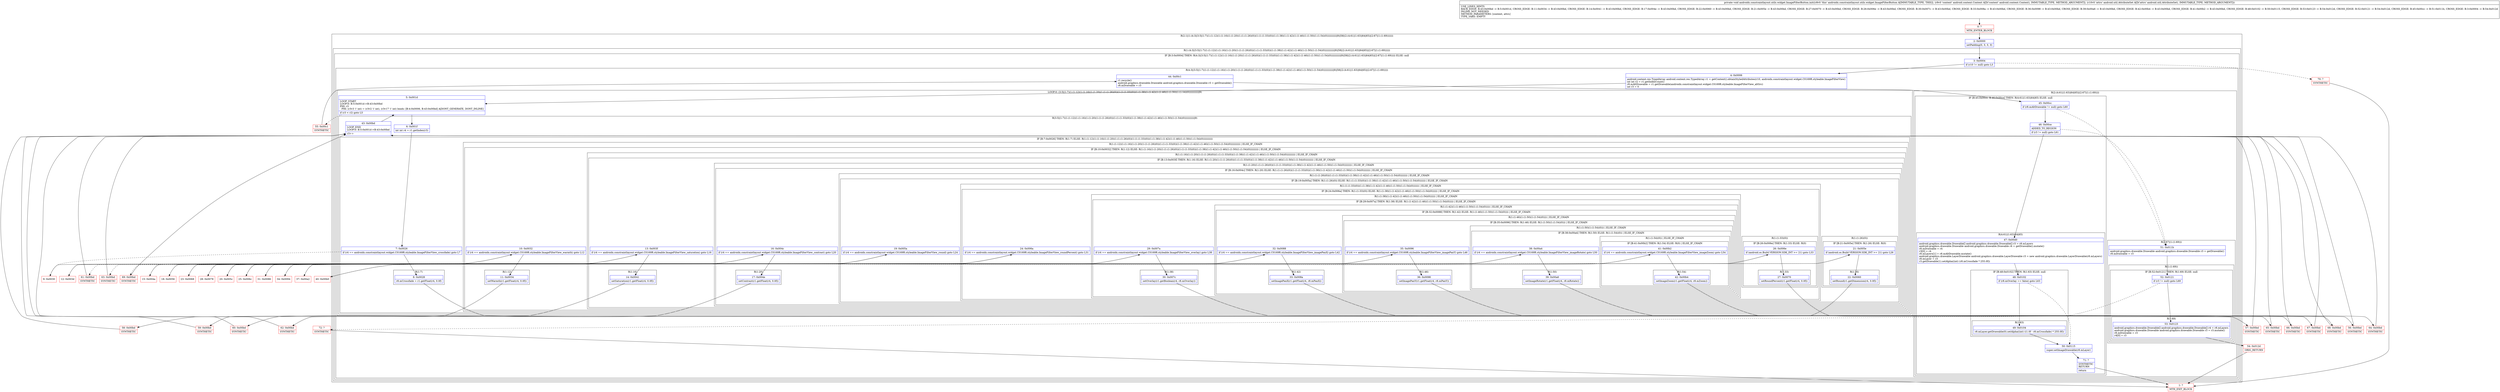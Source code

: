 digraph "CFG forandroidx.constraintlayout.utils.widget.ImageFilterButton.init(Landroid\/content\/Context;Landroid\/util\/AttributeSet;)V" {
subgraph cluster_Region_1644386718 {
label = "R(2:1|(1:(4:3|(3:5|(1:7)(1:(1:12)(1:(1:16)(1:(1:20)(1:(1:(1:26)(0))(1:(1:(1:33)(0))(1:(1:38)(1:(1:42)(1:(1:46)(1:(1:50)(1:(1:54)(0)))))))))))|9)|58|(2:(4:61|(1:63)|64|65)|(2:67|(1:(1:69)))))))";
node [shape=record,color=blue];
Node_2 [shape=record,label="{2\:\ 0x0000|setPadding(0, 0, 0, 0)\l}"];
subgraph cluster_Region_638386329 {
label = "R(1:(4:3|(3:5|(1:7)(1:(1:12)(1:(1:16)(1:(1:20)(1:(1:(1:26)(0))(1:(1:(1:33)(0))(1:(1:38)(1:(1:42)(1:(1:46)(1:(1:50)(1:(1:54)(0)))))))))))|9)|58|(2:(4:61|(1:63)|64|65)|(2:67|(1:(1:69))))))";
node [shape=record,color=blue];
subgraph cluster_IfRegion_1634826176 {
label = "IF [B:3:0x0004] THEN: R(4:3|(3:5|(1:7)(1:(1:12)(1:(1:16)(1:(1:20)(1:(1:(1:26)(0))(1:(1:(1:33)(0))(1:(1:38)(1:(1:42)(1:(1:46)(1:(1:50)(1:(1:54)(0)))))))))))|9)|58|(2:(4:61|(1:63)|64|65)|(2:67|(1:(1:69))))) ELSE: null";
node [shape=record,color=blue];
Node_3 [shape=record,label="{3\:\ 0x0004|if (r10 != null) goto L3\l}"];
subgraph cluster_Region_1378513455 {
label = "R(4:3|(3:5|(1:7)(1:(1:12)(1:(1:16)(1:(1:20)(1:(1:(1:26)(0))(1:(1:(1:33)(0))(1:(1:38)(1:(1:42)(1:(1:46)(1:(1:50)(1:(1:54)(0)))))))))))|9)|58|(2:(4:61|(1:63)|64|65)|(2:67|(1:(1:69)))))";
node [shape=record,color=blue];
Node_4 [shape=record,label="{4\:\ 0x0006|android.content.res.TypedArray android.content.res.TypedArray r1 = getContext().obtainStyledAttributes(r10, androidx.constraintlayout.widget.C0169R.styleable.ImageFilterView)\lint int r2 = r1.getIndexCount()\lr8.mAltDrawable = r1.getDrawable(androidx.constraintlayout.widget.C0169R.styleable.ImageFilterView_altSrc)\lint r3 = 0\l}"];
subgraph cluster_LoopRegion_960628196 {
label = "LOOP:0: (3:5|(1:7)(1:(1:12)(1:(1:16)(1:(1:20)(1:(1:(1:26)(0))(1:(1:(1:33)(0))(1:(1:38)(1:(1:42)(1:(1:46)(1:(1:50)(1:(1:54)(0)))))))))))|9)";
node [shape=record,color=blue];
Node_5 [shape=record,label="{5\:\ 0x001d|LOOP_START\lLOOP:0: B:5:0x001d\-\>B:43:0x00bd\lPHI: r3 \l  PHI: (r3v3 'i' int) = (r3v2 'i' int), (r3v17 'i' int) binds: [B:4:0x0006, B:43:0x00bd] A[DONT_GENERATE, DONT_INLINE]\l|if (r3 \< r2) goto L5\l}"];
subgraph cluster_Region_2059105453 {
label = "R(3:5|(1:7)(1:(1:12)(1:(1:16)(1:(1:20)(1:(1:(1:26)(0))(1:(1:(1:33)(0))(1:(1:38)(1:(1:42)(1:(1:46)(1:(1:50)(1:(1:54)(0)))))))))))|9)";
node [shape=record,color=blue];
Node_6 [shape=record,label="{6\:\ 0x001f|int int r4 = r1.getIndex(r3)\l}"];
subgraph cluster_IfRegion_251923620 {
label = "IF [B:7:0x0026] THEN: R(1:7) ELSE: R(1:(1:12)(1:(1:16)(1:(1:20)(1:(1:(1:26)(0))(1:(1:(1:33)(0))(1:(1:38)(1:(1:42)(1:(1:46)(1:(1:50)(1:(1:54)(0)))))))))))";
node [shape=record,color=blue];
Node_7 [shape=record,label="{7\:\ 0x0026|if (r4 == androidx.constraintlayout.widget.C0169R.styleable.ImageFilterView_crossfade) goto L7\l}"];
subgraph cluster_Region_1702934559 {
label = "R(1:7)";
node [shape=record,color=blue];
Node_8 [shape=record,label="{8\:\ 0x0028|r8.mCrossfade = r1.getFloat(r4, 0.0f)\l}"];
}
subgraph cluster_Region_1086593400 {
label = "R(1:(1:12)(1:(1:16)(1:(1:20)(1:(1:(1:26)(0))(1:(1:(1:33)(0))(1:(1:38)(1:(1:42)(1:(1:46)(1:(1:50)(1:(1:54)(0))))))))))) | ELSE_IF_CHAIN\l";
node [shape=record,color=blue];
subgraph cluster_IfRegion_2037591285 {
label = "IF [B:10:0x0032] THEN: R(1:12) ELSE: R(1:(1:16)(1:(1:20)(1:(1:(1:26)(0))(1:(1:(1:33)(0))(1:(1:38)(1:(1:42)(1:(1:46)(1:(1:50)(1:(1:54)(0)))))))))) | ELSE_IF_CHAIN\l";
node [shape=record,color=blue];
Node_10 [shape=record,label="{10\:\ 0x0032|if (r4 == androidx.constraintlayout.widget.C0169R.styleable.ImageFilterView_warmth) goto L12\l}"];
subgraph cluster_Region_1375772033 {
label = "R(1:12)";
node [shape=record,color=blue];
Node_11 [shape=record,label="{11\:\ 0x0034|setWarmth(r1.getFloat(r4, 0.0f))\l}"];
}
subgraph cluster_Region_947087191 {
label = "R(1:(1:16)(1:(1:20)(1:(1:(1:26)(0))(1:(1:(1:33)(0))(1:(1:38)(1:(1:42)(1:(1:46)(1:(1:50)(1:(1:54)(0)))))))))) | ELSE_IF_CHAIN\l";
node [shape=record,color=blue];
subgraph cluster_IfRegion_83030220 {
label = "IF [B:13:0x003f] THEN: R(1:16) ELSE: R(1:(1:20)(1:(1:(1:26)(0))(1:(1:(1:33)(0))(1:(1:38)(1:(1:42)(1:(1:46)(1:(1:50)(1:(1:54)(0))))))))) | ELSE_IF_CHAIN\l";
node [shape=record,color=blue];
Node_13 [shape=record,label="{13\:\ 0x003f|if (r4 == androidx.constraintlayout.widget.C0169R.styleable.ImageFilterView_saturation) goto L16\l}"];
subgraph cluster_Region_1404712676 {
label = "R(1:16)";
node [shape=record,color=blue];
Node_14 [shape=record,label="{14\:\ 0x0041|setSaturation(r1.getFloat(r4, 0.0f))\l}"];
}
subgraph cluster_Region_1991553288 {
label = "R(1:(1:20)(1:(1:(1:26)(0))(1:(1:(1:33)(0))(1:(1:38)(1:(1:42)(1:(1:46)(1:(1:50)(1:(1:54)(0))))))))) | ELSE_IF_CHAIN\l";
node [shape=record,color=blue];
subgraph cluster_IfRegion_305350592 {
label = "IF [B:16:0x004c] THEN: R(1:20) ELSE: R(1:(1:(1:26)(0))(1:(1:(1:33)(0))(1:(1:38)(1:(1:42)(1:(1:46)(1:(1:50)(1:(1:54)(0)))))))) | ELSE_IF_CHAIN\l";
node [shape=record,color=blue];
Node_16 [shape=record,label="{16\:\ 0x004c|if (r4 == androidx.constraintlayout.widget.C0169R.styleable.ImageFilterView_contrast) goto L20\l}"];
subgraph cluster_Region_1912942114 {
label = "R(1:20)";
node [shape=record,color=blue];
Node_17 [shape=record,label="{17\:\ 0x004e|setContrast(r1.getFloat(r4, 0.0f))\l}"];
}
subgraph cluster_Region_479266665 {
label = "R(1:(1:(1:26)(0))(1:(1:(1:33)(0))(1:(1:38)(1:(1:42)(1:(1:46)(1:(1:50)(1:(1:54)(0)))))))) | ELSE_IF_CHAIN\l";
node [shape=record,color=blue];
subgraph cluster_IfRegion_1031604238 {
label = "IF [B:19:0x005a] THEN: R(1:(1:26)(0)) ELSE: R(1:(1:(1:33)(0))(1:(1:38)(1:(1:42)(1:(1:46)(1:(1:50)(1:(1:54)(0))))))) | ELSE_IF_CHAIN\l";
node [shape=record,color=blue];
Node_19 [shape=record,label="{19\:\ 0x005a|if (r4 == androidx.constraintlayout.widget.C0169R.styleable.ImageFilterView_round) goto L24\l}"];
subgraph cluster_Region_2088682074 {
label = "R(1:(1:26)(0))";
node [shape=record,color=blue];
subgraph cluster_IfRegion_1595169629 {
label = "IF [B:21:0x005e] THEN: R(1:26) ELSE: R(0)";
node [shape=record,color=blue];
Node_21 [shape=record,label="{21\:\ 0x005e|if (android.os.Build.VERSION.SDK_INT \>= 21) goto L26\l}"];
subgraph cluster_Region_304422973 {
label = "R(1:26)";
node [shape=record,color=blue];
Node_22 [shape=record,label="{22\:\ 0x0060|setRound(r1.getDimension(r4, 0.0f))\l}"];
}
subgraph cluster_Region_217816390 {
label = "R(0)";
node [shape=record,color=blue];
}
}
}
subgraph cluster_Region_407202303 {
label = "R(1:(1:(1:33)(0))(1:(1:38)(1:(1:42)(1:(1:46)(1:(1:50)(1:(1:54)(0))))))) | ELSE_IF_CHAIN\l";
node [shape=record,color=blue];
subgraph cluster_IfRegion_1560911824 {
label = "IF [B:24:0x006a] THEN: R(1:(1:33)(0)) ELSE: R(1:(1:38)(1:(1:42)(1:(1:46)(1:(1:50)(1:(1:54)(0)))))) | ELSE_IF_CHAIN\l";
node [shape=record,color=blue];
Node_24 [shape=record,label="{24\:\ 0x006a|if (r4 == androidx.constraintlayout.widget.C0169R.styleable.ImageFilterView_roundPercent) goto L31\l}"];
subgraph cluster_Region_312673471 {
label = "R(1:(1:33)(0))";
node [shape=record,color=blue];
subgraph cluster_IfRegion_1871739653 {
label = "IF [B:26:0x006e] THEN: R(1:33) ELSE: R(0)";
node [shape=record,color=blue];
Node_26 [shape=record,label="{26\:\ 0x006e|if (android.os.Build.VERSION.SDK_INT \>= 21) goto L33\l}"];
subgraph cluster_Region_1142905709 {
label = "R(1:33)";
node [shape=record,color=blue];
Node_27 [shape=record,label="{27\:\ 0x0070|setRoundPercent(r1.getFloat(r4, 0.0f))\l}"];
}
subgraph cluster_Region_1070717468 {
label = "R(0)";
node [shape=record,color=blue];
}
}
}
subgraph cluster_Region_208164488 {
label = "R(1:(1:38)(1:(1:42)(1:(1:46)(1:(1:50)(1:(1:54)(0)))))) | ELSE_IF_CHAIN\l";
node [shape=record,color=blue];
subgraph cluster_IfRegion_1315860525 {
label = "IF [B:29:0x007a] THEN: R(1:38) ELSE: R(1:(1:42)(1:(1:46)(1:(1:50)(1:(1:54)(0))))) | ELSE_IF_CHAIN\l";
node [shape=record,color=blue];
Node_29 [shape=record,label="{29\:\ 0x007a|if (r4 == androidx.constraintlayout.widget.C0169R.styleable.ImageFilterView_overlay) goto L38\l}"];
subgraph cluster_Region_1175476252 {
label = "R(1:38)";
node [shape=record,color=blue];
Node_30 [shape=record,label="{30\:\ 0x007c|setOverlay(r1.getBoolean(r4, r8.mOverlay))\l}"];
}
subgraph cluster_Region_115617094 {
label = "R(1:(1:42)(1:(1:46)(1:(1:50)(1:(1:54)(0))))) | ELSE_IF_CHAIN\l";
node [shape=record,color=blue];
subgraph cluster_IfRegion_1189819239 {
label = "IF [B:32:0x0088] THEN: R(1:42) ELSE: R(1:(1:46)(1:(1:50)(1:(1:54)(0)))) | ELSE_IF_CHAIN\l";
node [shape=record,color=blue];
Node_32 [shape=record,label="{32\:\ 0x0088|if (r4 == androidx.constraintlayout.widget.C0169R.styleable.ImageFilterView_imagePanX) goto L42\l}"];
subgraph cluster_Region_490670786 {
label = "R(1:42)";
node [shape=record,color=blue];
Node_33 [shape=record,label="{33\:\ 0x008a|setImagePanX(r1.getFloat(r4, r8.mPanX))\l}"];
}
subgraph cluster_Region_1790981836 {
label = "R(1:(1:46)(1:(1:50)(1:(1:54)(0)))) | ELSE_IF_CHAIN\l";
node [shape=record,color=blue];
subgraph cluster_IfRegion_318992076 {
label = "IF [B:35:0x0096] THEN: R(1:46) ELSE: R(1:(1:50)(1:(1:54)(0))) | ELSE_IF_CHAIN\l";
node [shape=record,color=blue];
Node_35 [shape=record,label="{35\:\ 0x0096|if (r4 == androidx.constraintlayout.widget.C0169R.styleable.ImageFilterView_imagePanY) goto L46\l}"];
subgraph cluster_Region_639694224 {
label = "R(1:46)";
node [shape=record,color=blue];
Node_36 [shape=record,label="{36\:\ 0x0098|setImagePanY(r1.getFloat(r4, r8.mPanY))\l}"];
}
subgraph cluster_Region_1542455474 {
label = "R(1:(1:50)(1:(1:54)(0))) | ELSE_IF_CHAIN\l";
node [shape=record,color=blue];
subgraph cluster_IfRegion_48596067 {
label = "IF [B:38:0x00a4] THEN: R(1:50) ELSE: R(1:(1:54)(0)) | ELSE_IF_CHAIN\l";
node [shape=record,color=blue];
Node_38 [shape=record,label="{38\:\ 0x00a4|if (r4 == androidx.constraintlayout.widget.C0169R.styleable.ImageFilterView_imageRotate) goto L50\l}"];
subgraph cluster_Region_416945674 {
label = "R(1:50)";
node [shape=record,color=blue];
Node_39 [shape=record,label="{39\:\ 0x00a6|setImageRotate(r1.getFloat(r4, r8.mRotate))\l}"];
}
subgraph cluster_Region_358793554 {
label = "R(1:(1:54)(0)) | ELSE_IF_CHAIN\l";
node [shape=record,color=blue];
subgraph cluster_IfRegion_1060598538 {
label = "IF [B:41:0x00b2] THEN: R(1:54) ELSE: R(0) | ELSE_IF_CHAIN\l";
node [shape=record,color=blue];
Node_41 [shape=record,label="{41\:\ 0x00b2|if (r4 == androidx.constraintlayout.widget.C0169R.styleable.ImageFilterView_imageZoom) goto L54\l}"];
subgraph cluster_Region_1548643765 {
label = "R(1:54)";
node [shape=record,color=blue];
Node_42 [shape=record,label="{42\:\ 0x00b4|setImageZoom(r1.getFloat(r4, r8.mZoom))\l}"];
}
subgraph cluster_Region_852185253 {
label = "R(0)";
node [shape=record,color=blue];
}
}
}
}
}
}
}
}
}
}
}
}
}
}
}
}
}
}
}
}
}
}
Node_43 [shape=record,label="{43\:\ 0x00bd|LOOP_END\lLOOP:0: B:5:0x001d\-\>B:43:0x00bd\l|r3++\l}"];
}
}
Node_44 [shape=record,label="{44\:\ 0x00c1|r1.recycle()\landroid.graphics.drawable.Drawable android.graphics.drawable.Drawable r3 = getDrawable()\lr8.mDrawable = r3\l}"];
subgraph cluster_Region_1507227238 {
label = "R(2:(4:61|(1:63)|64|65)|(2:67|(1:(1:69))))";
node [shape=record,color=blue];
subgraph cluster_IfRegion_409987881 {
label = "IF [B:45:0x00cc, B:46:0x00ce] THEN: R(4:61|(1:63)|64|65) ELSE: null";
node [shape=record,color=blue];
Node_45 [shape=record,label="{45\:\ 0x00cc|if (r8.mAltDrawable != null) goto L60\l}"];
Node_46 [shape=record,label="{46\:\ 0x00ce|ADDED_TO_REGION\l|if (r3 != null) goto L61\l}"];
subgraph cluster_Region_827646050 {
label = "R(4:61|(1:63)|64|65)";
node [shape=record,color=blue];
Node_47 [shape=record,label="{47\:\ 0x00d0|android.graphics.drawable.Drawable[] android.graphics.drawable.Drawable[] r3 = r8.mLayers\landroid.graphics.drawable.Drawable android.graphics.drawable.Drawable r4 = getDrawable().mutate()\lr8.mDrawable = r4\lr3[0] = r4\lr8.mLayers[1] = r8.mAltDrawable.mutate()\landroid.graphics.drawable.LayerDrawable android.graphics.drawable.LayerDrawable r3 = new android.graphics.drawable.LayerDrawable(r8.mLayers)\lr8.mLayer = r3\lr3.getDrawable(1).setAlpha((int) (r8.mCrossfade * 255.0f))\l}"];
subgraph cluster_IfRegion_49813630 {
label = "IF [B:48:0x0102] THEN: R(1:63) ELSE: null";
node [shape=record,color=blue];
Node_48 [shape=record,label="{48\:\ 0x0102|if (r8.mOverlay == false) goto L63\l}"];
subgraph cluster_Region_26423586 {
label = "R(1:63)";
node [shape=record,color=blue];
Node_49 [shape=record,label="{49\:\ 0x0104|r8.mLayer.getDrawable(0).setAlpha((int) ((1.0f \- r8.mCrossfade) * 255.0f))\l}"];
}
}
Node_50 [shape=record,label="{50\:\ 0x0115|super.setImageDrawable(r8.mLayer)\l}"];
Node_71 [shape=record,label="{71\:\ ?|SYNTHETIC\lRETURN\l|return\l}"];
}
}
subgraph cluster_Region_1347273832 {
label = "R(2:67|(1:(1:69)))";
node [shape=record,color=blue];
Node_51 [shape=record,label="{51\:\ 0x011b|android.graphics.drawable.Drawable android.graphics.drawable.Drawable r3 = getDrawable()\lr8.mDrawable = r3\l}"];
subgraph cluster_Region_1773475789 {
label = "R(1:(1:69))";
node [shape=record,color=blue];
subgraph cluster_IfRegion_2143365137 {
label = "IF [B:52:0x0121] THEN: R(1:69) ELSE: null";
node [shape=record,color=blue];
Node_52 [shape=record,label="{52\:\ 0x0121|if (r3 != null) goto L69\l}"];
subgraph cluster_Region_1443200808 {
label = "R(1:69)";
node [shape=record,color=blue];
Node_53 [shape=record,label="{53\:\ 0x0123|android.graphics.drawable.Drawable[] android.graphics.drawable.Drawable[] r4 = r8.mLayers\landroid.graphics.drawable.Drawable android.graphics.drawable.Drawable r3 = r3.mutate()\lr8.mDrawable = r3\lr4[0] = r3\l}"];
}
}
}
}
}
}
}
}
}
Node_0 [shape=record,color=red,label="{0\:\ ?|MTH_ENTER_BLOCK\l}"];
Node_57 [shape=record,color=red,label="{57\:\ 0x00bd|SYNTHETIC\l}"];
Node_9 [shape=record,color=red,label="{9\:\ 0x0030}"];
Node_58 [shape=record,color=red,label="{58\:\ 0x00bd|SYNTHETIC\l}"];
Node_12 [shape=record,color=red,label="{12\:\ 0x003d}"];
Node_59 [shape=record,color=red,label="{59\:\ 0x00bd|SYNTHETIC\l}"];
Node_15 [shape=record,color=red,label="{15\:\ 0x004a}"];
Node_60 [shape=record,color=red,label="{60\:\ 0x00bd|SYNTHETIC\l}"];
Node_18 [shape=record,color=red,label="{18\:\ 0x0056}"];
Node_20 [shape=record,color=red,label="{20\:\ 0x005c}"];
Node_62 [shape=record,color=red,label="{62\:\ 0x00bd|SYNTHETIC\l}"];
Node_61 [shape=record,color=red,label="{61\:\ 0x00bd|SYNTHETIC\l}"];
Node_23 [shape=record,color=red,label="{23\:\ 0x0068}"];
Node_25 [shape=record,color=red,label="{25\:\ 0x006c}"];
Node_64 [shape=record,color=red,label="{64\:\ 0x00bd|SYNTHETIC\l}"];
Node_63 [shape=record,color=red,label="{63\:\ 0x00bd|SYNTHETIC\l}"];
Node_28 [shape=record,color=red,label="{28\:\ 0x0078}"];
Node_65 [shape=record,color=red,label="{65\:\ 0x00bd|SYNTHETIC\l}"];
Node_31 [shape=record,color=red,label="{31\:\ 0x0086}"];
Node_66 [shape=record,color=red,label="{66\:\ 0x00bd|SYNTHETIC\l}"];
Node_34 [shape=record,color=red,label="{34\:\ 0x0094}"];
Node_67 [shape=record,color=red,label="{67\:\ 0x00bd|SYNTHETIC\l}"];
Node_37 [shape=record,color=red,label="{37\:\ 0x00a2}"];
Node_68 [shape=record,color=red,label="{68\:\ 0x00bd|SYNTHETIC\l}"];
Node_40 [shape=record,color=red,label="{40\:\ 0x00b0}"];
Node_56 [shape=record,color=red,label="{56\:\ 0x00bd|SYNTHETIC\l}"];
Node_69 [shape=record,color=red,label="{69\:\ 0x00bd|SYNTHETIC\l}"];
Node_55 [shape=record,color=red,label="{55\:\ 0x00c1|SYNTHETIC\l}"];
Node_1 [shape=record,color=red,label="{1\:\ ?|MTH_EXIT_BLOCK\l}"];
Node_54 [shape=record,color=red,label="{54\:\ 0x012d|ORIG_RETURN\l}"];
Node_72 [shape=record,color=red,label="{72\:\ ?|SYNTHETIC\l}"];
Node_70 [shape=record,color=red,label="{70\:\ ?|SYNTHETIC\l}"];
MethodNode[shape=record,label="{private void androidx.constraintlayout.utils.widget.ImageFilterButton.init((r8v0 'this' androidx.constraintlayout.utils.widget.ImageFilterButton A[IMMUTABLE_TYPE, THIS]), (r9v0 'context' android.content.Context A[D('context' android.content.Context), IMMUTABLE_TYPE, METHOD_ARGUMENT]), (r10v0 'attrs' android.util.AttributeSet A[D('attrs' android.util.AttributeSet), IMMUTABLE_TYPE, METHOD_ARGUMENT]))  | USE_LINES_HINTS\lBACK_EDGE: B:43:0x00bd \-\> B:5:0x001d, CROSS_EDGE: B:11:0x0034 \-\> B:43:0x00bd, CROSS_EDGE: B:14:0x0041 \-\> B:43:0x00bd, CROSS_EDGE: B:17:0x004e \-\> B:43:0x00bd, CROSS_EDGE: B:22:0x0060 \-\> B:43:0x00bd, CROSS_EDGE: B:21:0x005e \-\> B:43:0x00bd, CROSS_EDGE: B:27:0x0070 \-\> B:43:0x00bd, CROSS_EDGE: B:26:0x006e \-\> B:43:0x00bd, CROSS_EDGE: B:30:0x007c \-\> B:43:0x00bd, CROSS_EDGE: B:33:0x008a \-\> B:43:0x00bd, CROSS_EDGE: B:36:0x0098 \-\> B:43:0x00bd, CROSS_EDGE: B:39:0x00a6 \-\> B:43:0x00bd, CROSS_EDGE: B:42:0x00b4 \-\> B:43:0x00bd, CROSS_EDGE: B:41:0x00b2 \-\> B:43:0x00bd, CROSS_EDGE: B:48:0x0102 \-\> B:50:0x0115, CROSS_EDGE: B:53:0x0123 \-\> B:54:0x012d, CROSS_EDGE: B:52:0x0121 \-\> B:54:0x012d, CROSS_EDGE: B:45:0x00cc \-\> B:51:0x011b, CROSS_EDGE: B:3:0x0004 \-\> B:54:0x012d\lINLINE_NOT_NEEDED\lMETHOD_PARAMETERS: [context, attrs]\lTYPE_VARS: EMPTY\l}"];
MethodNode -> Node_0;Node_2 -> Node_3;
Node_3 -> Node_4;
Node_3 -> Node_70[style=dashed];
Node_4 -> Node_5;
Node_5 -> Node_6;
Node_5 -> Node_55[style=dashed];
Node_6 -> Node_7;
Node_7 -> Node_8;
Node_7 -> Node_9[style=dashed];
Node_8 -> Node_57;
Node_10 -> Node_11;
Node_10 -> Node_12[style=dashed];
Node_11 -> Node_58;
Node_13 -> Node_14;
Node_13 -> Node_15[style=dashed];
Node_14 -> Node_59;
Node_16 -> Node_17;
Node_16 -> Node_18[style=dashed];
Node_17 -> Node_60;
Node_19 -> Node_20;
Node_19 -> Node_23[style=dashed];
Node_21 -> Node_22;
Node_21 -> Node_61[style=dashed];
Node_22 -> Node_62;
Node_24 -> Node_25;
Node_24 -> Node_28[style=dashed];
Node_26 -> Node_27;
Node_26 -> Node_63[style=dashed];
Node_27 -> Node_64;
Node_29 -> Node_30;
Node_29 -> Node_31[style=dashed];
Node_30 -> Node_65;
Node_32 -> Node_33;
Node_32 -> Node_34[style=dashed];
Node_33 -> Node_66;
Node_35 -> Node_36;
Node_35 -> Node_37[style=dashed];
Node_36 -> Node_67;
Node_38 -> Node_39;
Node_38 -> Node_40[style=dashed];
Node_39 -> Node_68;
Node_41 -> Node_42;
Node_41 -> Node_69[style=dashed];
Node_42 -> Node_56;
Node_43 -> Node_5;
Node_44 -> Node_45;
Node_45 -> Node_46;
Node_45 -> Node_51[style=dashed];
Node_46 -> Node_47;
Node_46 -> Node_51[style=dashed];
Node_47 -> Node_48;
Node_48 -> Node_49;
Node_48 -> Node_50[style=dashed];
Node_49 -> Node_50;
Node_50 -> Node_71;
Node_71 -> Node_1;
Node_51 -> Node_52;
Node_52 -> Node_53;
Node_52 -> Node_72[style=dashed];
Node_53 -> Node_54;
Node_0 -> Node_2;
Node_57 -> Node_43;
Node_9 -> Node_10;
Node_58 -> Node_43;
Node_12 -> Node_13;
Node_59 -> Node_43;
Node_15 -> Node_16;
Node_60 -> Node_43;
Node_18 -> Node_19;
Node_20 -> Node_21;
Node_62 -> Node_43;
Node_61 -> Node_43;
Node_23 -> Node_24;
Node_25 -> Node_26;
Node_64 -> Node_43;
Node_63 -> Node_43;
Node_28 -> Node_29;
Node_65 -> Node_43;
Node_31 -> Node_32;
Node_66 -> Node_43;
Node_34 -> Node_35;
Node_67 -> Node_43;
Node_37 -> Node_38;
Node_68 -> Node_43;
Node_40 -> Node_41;
Node_56 -> Node_43;
Node_69 -> Node_43;
Node_55 -> Node_44;
Node_54 -> Node_1;
Node_72 -> Node_1;
Node_70 -> Node_1;
}

